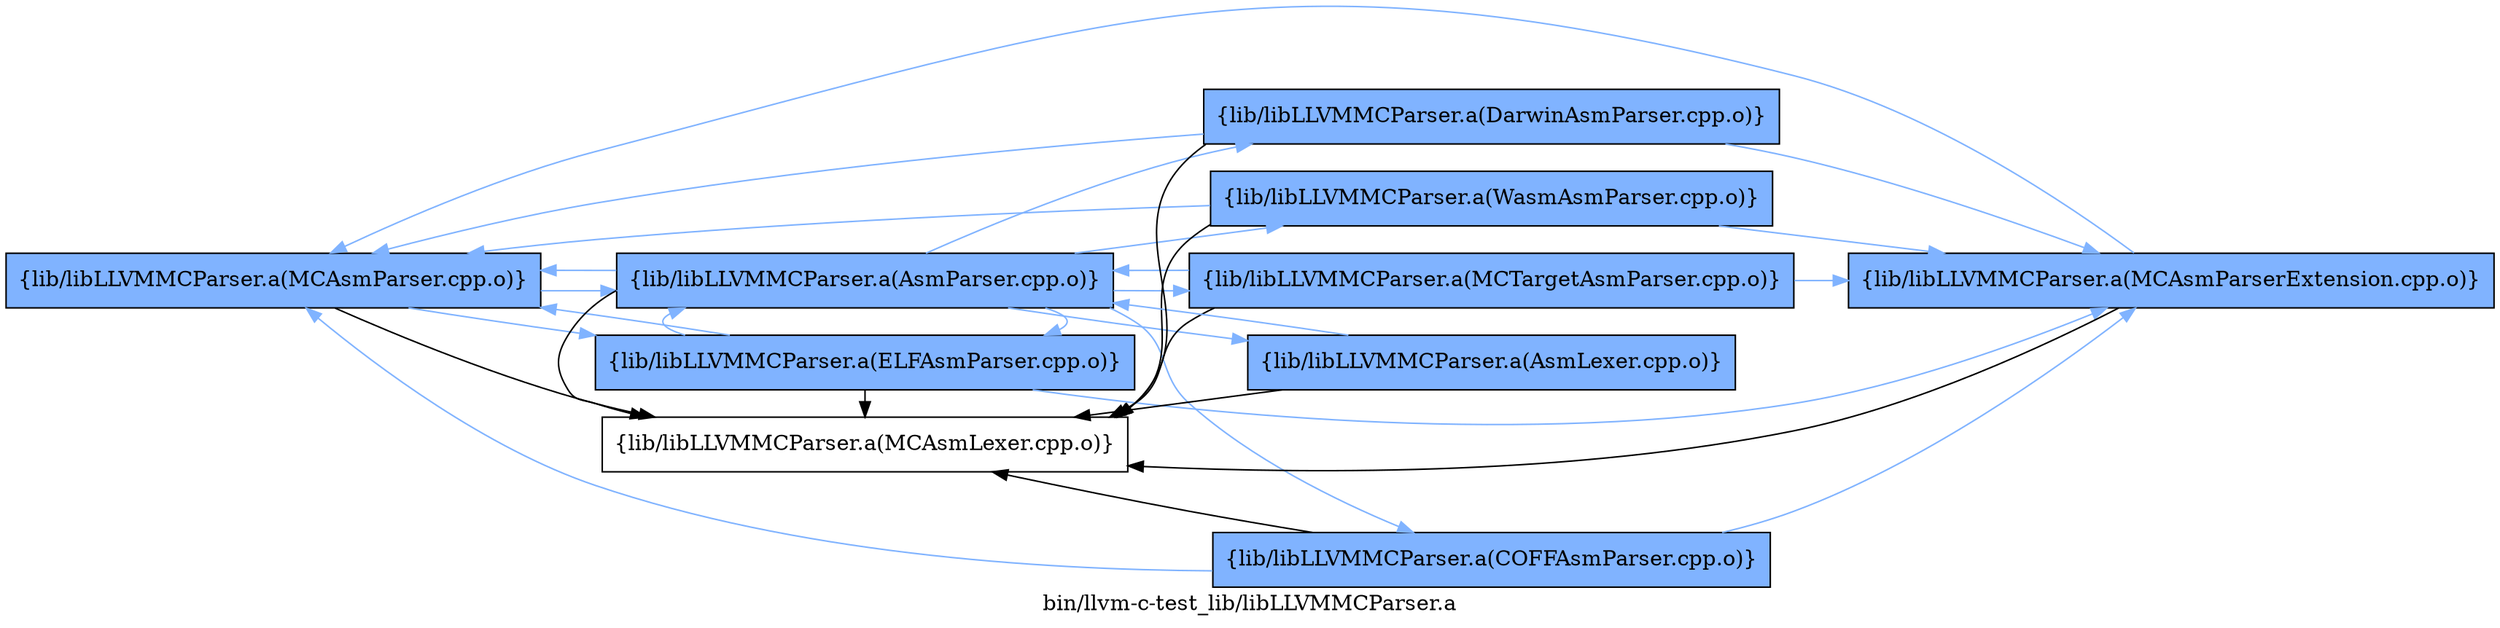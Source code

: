 digraph "bin/llvm-c-test_lib/libLLVMMCParser.a" {
	label="bin/llvm-c-test_lib/libLLVMMCParser.a";
	rankdir=LR;
	{ rank=same; Node0x559ccd82f3f8;  }
	{ rank=same; Node0x559ccd830028; Node0x559ccd830118; Node0x559ccd830e38;  }

	Node0x559ccd82f3f8 [shape=record,shape=box,group=1,style=filled,fillcolor="0.600000 0.5 1",label="{lib/libLLVMMCParser.a(MCAsmParser.cpp.o)}"];
	Node0x559ccd82f3f8 -> Node0x559ccd830028[color="0.600000 0.5 1"];
	Node0x559ccd82f3f8 -> Node0x559ccd830118;
	Node0x559ccd82f3f8 -> Node0x559ccd830e38[color="0.600000 0.5 1"];
	Node0x559ccd830e38 [shape=record,shape=box,group=1,style=filled,fillcolor="0.600000 0.5 1",label="{lib/libLLVMMCParser.a(AsmParser.cpp.o)}"];
	Node0x559ccd830e38 -> Node0x559ccd830028[color="0.600000 0.5 1"];
	Node0x559ccd830e38 -> Node0x559ccd830118;
	Node0x559ccd830e38 -> Node0x559ccd82f3f8[color="0.600000 0.5 1"];
	Node0x559ccd830e38 -> Node0x559ccd82e638[color="0.600000 0.5 1"];
	Node0x559ccd830e38 -> Node0x559ccd827888[color="0.600000 0.5 1"];
	Node0x559ccd830e38 -> Node0x559ccd830168[color="0.600000 0.5 1"];
	Node0x559ccd830e38 -> Node0x559ccd831d38[color="0.600000 0.5 1"];
	Node0x559ccd830e38 -> Node0x559ccd830f28[color="0.600000 0.5 1"];
	Node0x559ccd830028 [shape=record,shape=box,group=1,style=filled,fillcolor="0.600000 0.5 1",label="{lib/libLLVMMCParser.a(ELFAsmParser.cpp.o)}"];
	Node0x559ccd830028 -> Node0x559ccd830118;
	Node0x559ccd830028 -> Node0x559ccd82f3f8[color="0.600000 0.5 1"];
	Node0x559ccd830028 -> Node0x559ccd82d468[color="0.600000 0.5 1"];
	Node0x559ccd830028 -> Node0x559ccd830e38[color="0.600000 0.5 1"];
	Node0x559ccd830118 [shape=record,shape=box,group=0,label="{lib/libLLVMMCParser.a(MCAsmLexer.cpp.o)}"];
	Node0x559ccd82e638 [shape=record,shape=box,group=1,style=filled,fillcolor="0.600000 0.5 1",label="{lib/libLLVMMCParser.a(MCTargetAsmParser.cpp.o)}"];
	Node0x559ccd82e638 -> Node0x559ccd830118;
	Node0x559ccd82e638 -> Node0x559ccd82d468[color="0.600000 0.5 1"];
	Node0x559ccd82e638 -> Node0x559ccd830e38[color="0.600000 0.5 1"];
	Node0x559ccd827888 [shape=record,shape=box,group=1,style=filled,fillcolor="0.600000 0.5 1",label="{lib/libLLVMMCParser.a(WasmAsmParser.cpp.o)}"];
	Node0x559ccd827888 -> Node0x559ccd830118;
	Node0x559ccd827888 -> Node0x559ccd82f3f8[color="0.600000 0.5 1"];
	Node0x559ccd827888 -> Node0x559ccd82d468[color="0.600000 0.5 1"];
	Node0x559ccd830168 [shape=record,shape=box,group=1,style=filled,fillcolor="0.600000 0.5 1",label="{lib/libLLVMMCParser.a(AsmLexer.cpp.o)}"];
	Node0x559ccd830168 -> Node0x559ccd830118;
	Node0x559ccd830168 -> Node0x559ccd830e38[color="0.600000 0.5 1"];
	Node0x559ccd831d38 [shape=record,shape=box,group=1,style=filled,fillcolor="0.600000 0.5 1",label="{lib/libLLVMMCParser.a(COFFAsmParser.cpp.o)}"];
	Node0x559ccd831d38 -> Node0x559ccd830118;
	Node0x559ccd831d38 -> Node0x559ccd82f3f8[color="0.600000 0.5 1"];
	Node0x559ccd831d38 -> Node0x559ccd82d468[color="0.600000 0.5 1"];
	Node0x559ccd830f28 [shape=record,shape=box,group=1,style=filled,fillcolor="0.600000 0.5 1",label="{lib/libLLVMMCParser.a(DarwinAsmParser.cpp.o)}"];
	Node0x559ccd830f28 -> Node0x559ccd830118;
	Node0x559ccd830f28 -> Node0x559ccd82f3f8[color="0.600000 0.5 1"];
	Node0x559ccd830f28 -> Node0x559ccd82d468[color="0.600000 0.5 1"];
	Node0x559ccd82d468 [shape=record,shape=box,group=1,style=filled,fillcolor="0.600000 0.5 1",label="{lib/libLLVMMCParser.a(MCAsmParserExtension.cpp.o)}"];
	Node0x559ccd82d468 -> Node0x559ccd830118;
	Node0x559ccd82d468 -> Node0x559ccd82f3f8[color="0.600000 0.5 1"];
}
